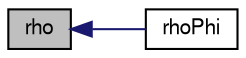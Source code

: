 digraph "rho"
{
  bgcolor="transparent";
  edge [fontname="FreeSans",fontsize="10",labelfontname="FreeSans",labelfontsize="10"];
  node [fontname="FreeSans",fontsize="10",shape=record];
  rankdir="LR";
  Node23 [label="rho",height=0.2,width=0.4,color="black", fillcolor="grey75", style="filled", fontcolor="black"];
  Node23 -> Node24 [dir="back",color="midnightblue",fontsize="10",style="solid",fontname="FreeSans"];
  Node24 [label="rhoPhi",height=0.2,width=0.4,color="black",URL="$a32078.html#a15a5895c5e56e788ff155b5c33641eb7"];
}
